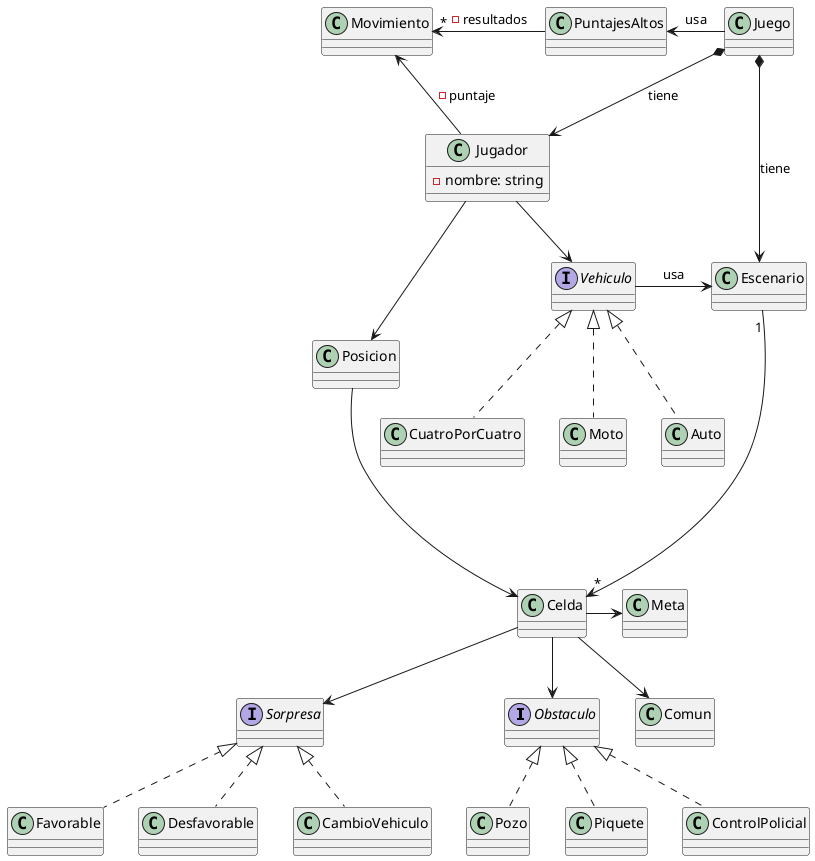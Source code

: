 @startuml
' Esto es un primer panorama de todos los clases/interfaces que
'se nos ocurrieron al principio.

' Luego pasamos al diagramas de secuencia, para pensar la interacción
'de cada clase con otras, se nos ocurrieron nuevas ideas, por lo que
'este diagrama de clases puede que no sea 100% congruente con los
'DSecuencia. Principalmente las relaciones, quien tiene a quien.

interface Obstaculo{}
interface Sorpresa{}
interface Vehiculo{}

'Clase/interfaz/Flag que identifique a una celda como el lugar
'a llegar.
class Meta{}

class Comun{}

'Clase que representa el estado del jugador.
class Jugador{
    -nombre: string

'Nombre, Puntaje, Vehiculo...
}
class Juego{}

'Clase que encargada de la lógica del juego
'Clase que representa cada manzana del mapa.
class Celda{}

'Clase que encapsula el lugar donde se mueve el jugador/vehículo.
class Escenario{
'Podemos pensar al mapa como
'1. Una matriz dinámica de celdas
'2. un grafo ya que no tiene un tamaño fijo,
'por lo que la celda tendría conocimiento de sus adyacentes
}
'Clase encargada de tener puntajes de partidas anteriores
'ordenadas por cantidad de movimientos.

class PuntajesAltos{}
'Clase encargada de tener la información sobre la ubicación
'del jugador.
class Posicion{}

'Clase que encapsula la logica de movimientos.
class Movimiento{
'Se nos ocurrio para que que el jugador tenga un
'puntaje: Movimiento, para poder delegar la suma, resta,
'descuento o aumento de movimientos.
}

Obstaculo <|.. Pozo
Obstaculo <|.. Piquete
Obstaculo <|.. ControlPolicial

Favorable .up.|> Sorpresa
Desfavorable .up.|> Sorpresa
CambioVehiculo .up.|> Sorpresa

Vehiculo <|.. Moto
Vehiculo <|.. Auto
Vehiculo <|.. CuatroPorCuatro

Jugador <--up* Juego: tiene
Escenario <-right-* Juego: tiene
Juego -left-> PuntajesAltos:usa
Jugador -down-> Posicion
Jugador -down-> Vehiculo

Movimiento <-- Jugador: - puntaje
Movimiento"*"<- PuntajesAltos : - resultados

Celda --> Obstaculo
Celda -> Meta
Celda --> Sorpresa
Celda --> Comun

Vehiculo -> Escenario: usa
Posicion --> Celda
Escenario "1"---->"*" Celda

@enduml